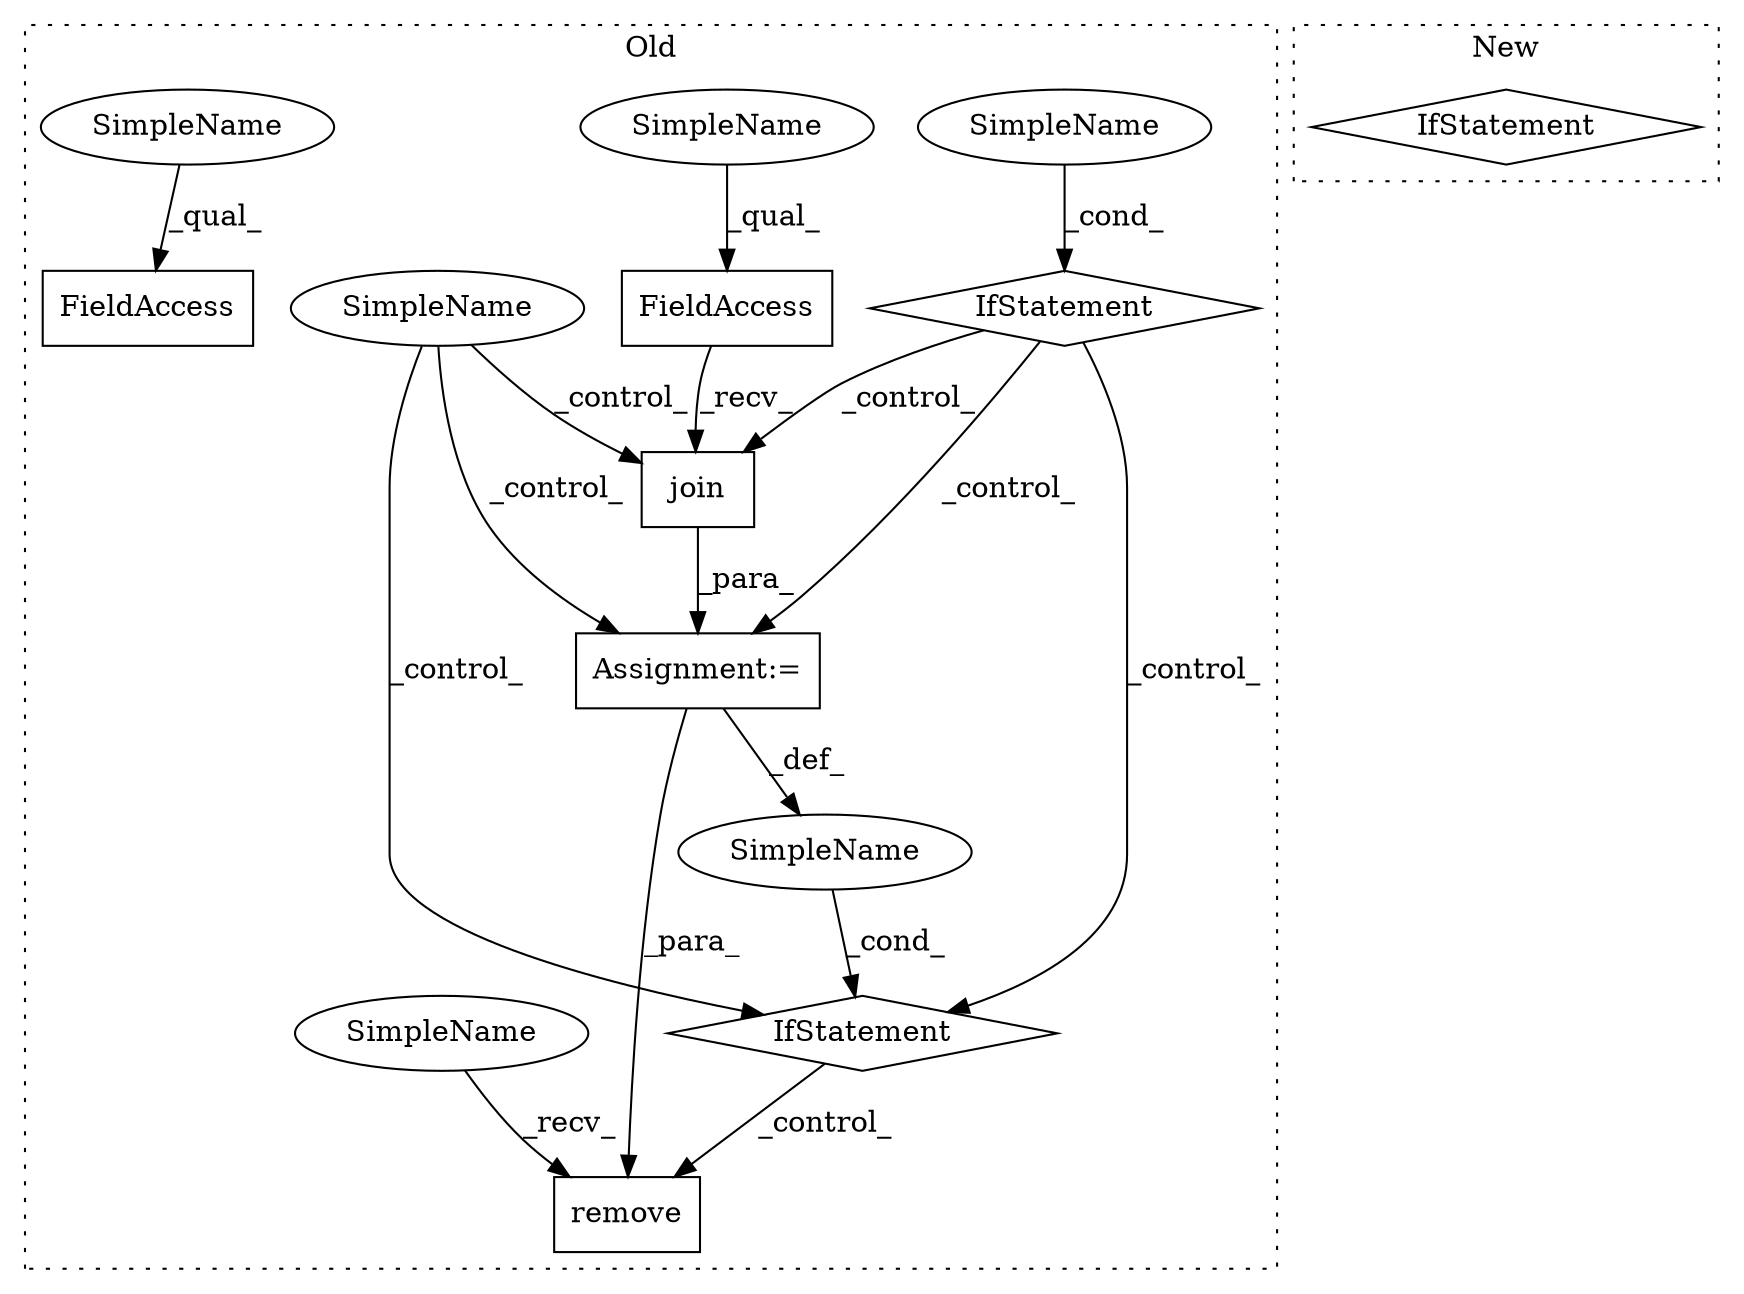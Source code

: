 digraph G {
subgraph cluster0 {
1 [label="remove" a="32" s="1009,1051" l="7,1" shape="box"];
3 [label="IfStatement" a="25" s="951,992" l="4,2" shape="diamond"];
4 [label="SimpleName" a="42" s="" l="" shape="ellipse"];
5 [label="SimpleName" a="42" s="" l="" shape="ellipse"];
6 [label="IfStatement" a="25" s="645,673" l="4,2" shape="diamond"];
7 [label="SimpleName" a="42" s="" l="" shape="ellipse"];
8 [label="Assignment:=" a="7" s="889" l="1" shape="box"];
9 [label="join" a="32" s="898,940" l="5,1" shape="box"];
10 [label="FieldAccess" a="22" s="890" l="7" shape="box"];
11 [label="FieldAccess" a="22" s="1165" l="7" shape="box"];
12 [label="SimpleName" a="42" s="890" l="2" shape="ellipse"];
13 [label="SimpleName" a="42" s="1006" l="2" shape="ellipse"];
14 [label="SimpleName" a="42" s="1165" l="2" shape="ellipse"];
label = "Old";
style="dotted";
}
subgraph cluster1 {
2 [label="IfStatement" a="25" s="507,535" l="4,2" shape="diamond"];
label = "New";
style="dotted";
}
3 -> 1 [label="_control_"];
4 -> 3 [label="_cond_"];
5 -> 6 [label="_cond_"];
6 -> 9 [label="_control_"];
6 -> 3 [label="_control_"];
6 -> 8 [label="_control_"];
7 -> 3 [label="_control_"];
7 -> 9 [label="_control_"];
7 -> 8 [label="_control_"];
8 -> 1 [label="_para_"];
8 -> 4 [label="_def_"];
9 -> 8 [label="_para_"];
10 -> 9 [label="_recv_"];
12 -> 10 [label="_qual_"];
13 -> 1 [label="_recv_"];
14 -> 11 [label="_qual_"];
}